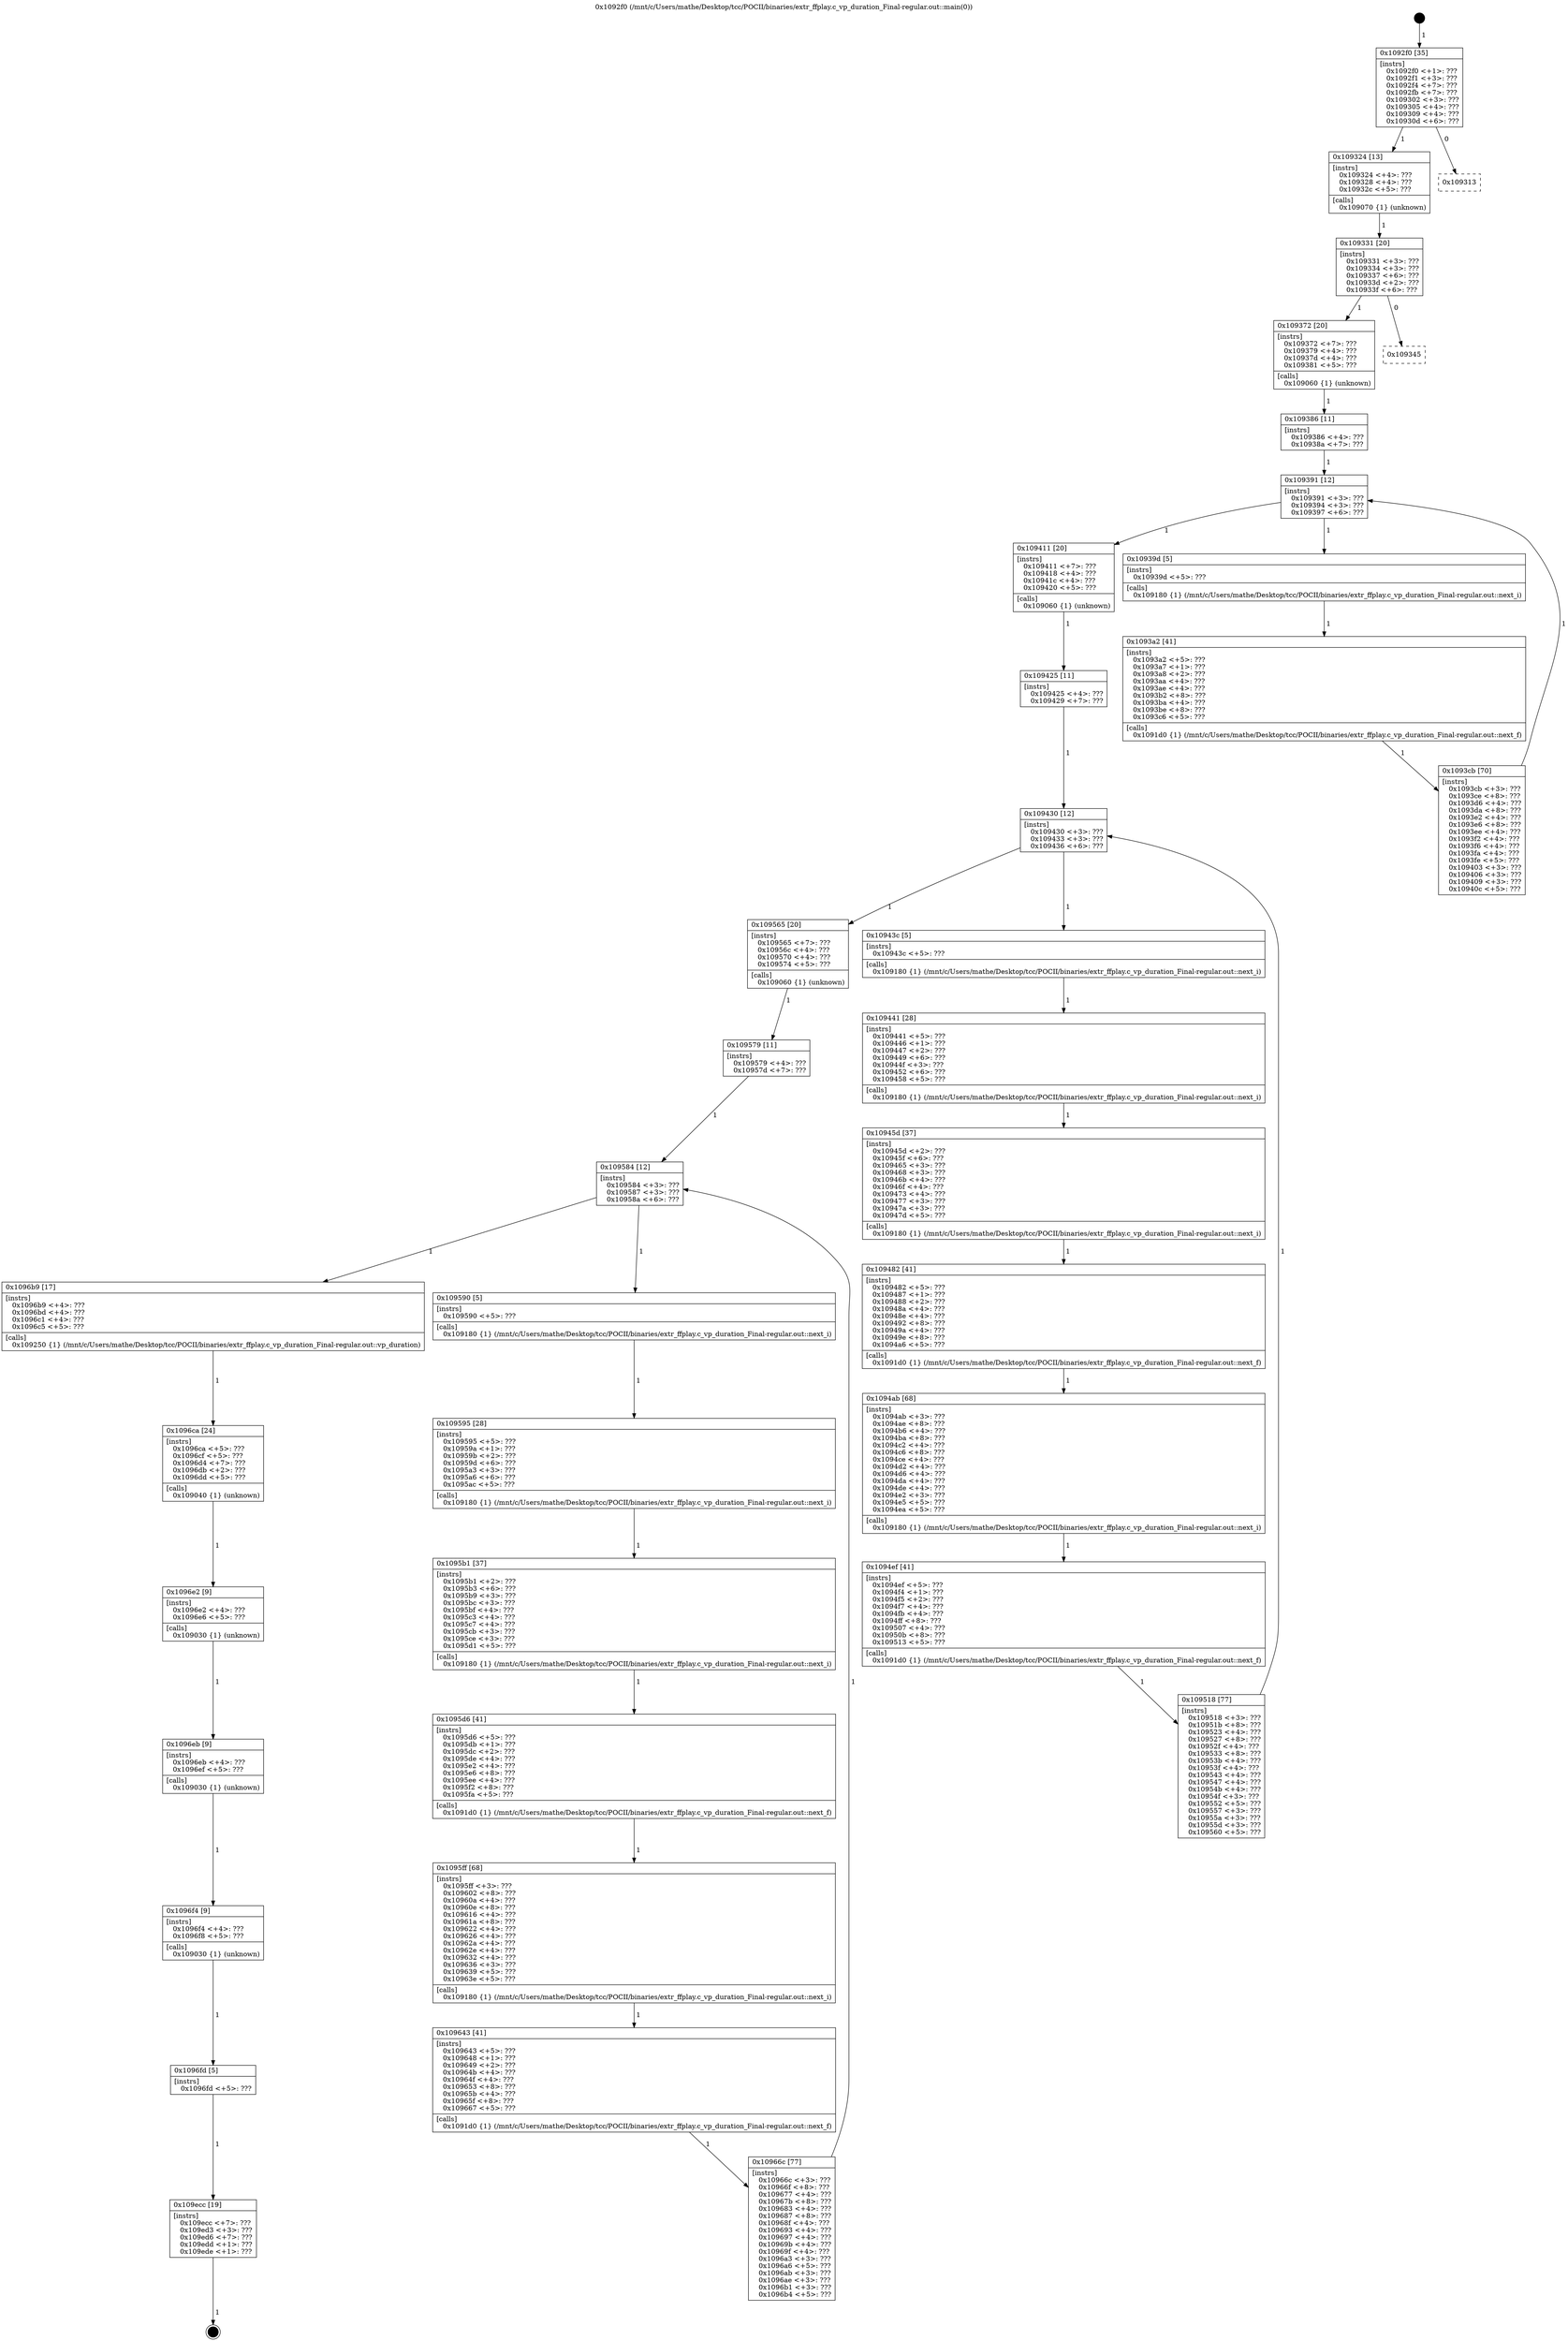 digraph "0x1092f0" {
  label = "0x1092f0 (/mnt/c/Users/mathe/Desktop/tcc/POCII/binaries/extr_ffplay.c_vp_duration_Final-regular.out::main(0))"
  labelloc = "t"
  node[shape=record]

  Entry [label="",width=0.3,height=0.3,shape=circle,fillcolor=black,style=filled]
  "0x1092f0" [label="{
     0x1092f0 [35]\l
     | [instrs]\l
     &nbsp;&nbsp;0x1092f0 \<+1\>: ???\l
     &nbsp;&nbsp;0x1092f1 \<+3\>: ???\l
     &nbsp;&nbsp;0x1092f4 \<+7\>: ???\l
     &nbsp;&nbsp;0x1092fb \<+7\>: ???\l
     &nbsp;&nbsp;0x109302 \<+3\>: ???\l
     &nbsp;&nbsp;0x109305 \<+4\>: ???\l
     &nbsp;&nbsp;0x109309 \<+4\>: ???\l
     &nbsp;&nbsp;0x10930d \<+6\>: ???\l
  }"]
  "0x109324" [label="{
     0x109324 [13]\l
     | [instrs]\l
     &nbsp;&nbsp;0x109324 \<+4\>: ???\l
     &nbsp;&nbsp;0x109328 \<+4\>: ???\l
     &nbsp;&nbsp;0x10932c \<+5\>: ???\l
     | [calls]\l
     &nbsp;&nbsp;0x109070 \{1\} (unknown)\l
  }"]
  "0x109313" [label="{
     0x109313\l
  }", style=dashed]
  "0x109331" [label="{
     0x109331 [20]\l
     | [instrs]\l
     &nbsp;&nbsp;0x109331 \<+3\>: ???\l
     &nbsp;&nbsp;0x109334 \<+3\>: ???\l
     &nbsp;&nbsp;0x109337 \<+6\>: ???\l
     &nbsp;&nbsp;0x10933d \<+2\>: ???\l
     &nbsp;&nbsp;0x10933f \<+6\>: ???\l
  }"]
  "0x109372" [label="{
     0x109372 [20]\l
     | [instrs]\l
     &nbsp;&nbsp;0x109372 \<+7\>: ???\l
     &nbsp;&nbsp;0x109379 \<+4\>: ???\l
     &nbsp;&nbsp;0x10937d \<+4\>: ???\l
     &nbsp;&nbsp;0x109381 \<+5\>: ???\l
     | [calls]\l
     &nbsp;&nbsp;0x109060 \{1\} (unknown)\l
  }"]
  "0x109345" [label="{
     0x109345\l
  }", style=dashed]
  "0x109391" [label="{
     0x109391 [12]\l
     | [instrs]\l
     &nbsp;&nbsp;0x109391 \<+3\>: ???\l
     &nbsp;&nbsp;0x109394 \<+3\>: ???\l
     &nbsp;&nbsp;0x109397 \<+6\>: ???\l
  }"]
  "0x109411" [label="{
     0x109411 [20]\l
     | [instrs]\l
     &nbsp;&nbsp;0x109411 \<+7\>: ???\l
     &nbsp;&nbsp;0x109418 \<+4\>: ???\l
     &nbsp;&nbsp;0x10941c \<+4\>: ???\l
     &nbsp;&nbsp;0x109420 \<+5\>: ???\l
     | [calls]\l
     &nbsp;&nbsp;0x109060 \{1\} (unknown)\l
  }"]
  "0x10939d" [label="{
     0x10939d [5]\l
     | [instrs]\l
     &nbsp;&nbsp;0x10939d \<+5\>: ???\l
     | [calls]\l
     &nbsp;&nbsp;0x109180 \{1\} (/mnt/c/Users/mathe/Desktop/tcc/POCII/binaries/extr_ffplay.c_vp_duration_Final-regular.out::next_i)\l
  }"]
  "0x1093a2" [label="{
     0x1093a2 [41]\l
     | [instrs]\l
     &nbsp;&nbsp;0x1093a2 \<+5\>: ???\l
     &nbsp;&nbsp;0x1093a7 \<+1\>: ???\l
     &nbsp;&nbsp;0x1093a8 \<+2\>: ???\l
     &nbsp;&nbsp;0x1093aa \<+4\>: ???\l
     &nbsp;&nbsp;0x1093ae \<+4\>: ???\l
     &nbsp;&nbsp;0x1093b2 \<+8\>: ???\l
     &nbsp;&nbsp;0x1093ba \<+4\>: ???\l
     &nbsp;&nbsp;0x1093be \<+8\>: ???\l
     &nbsp;&nbsp;0x1093c6 \<+5\>: ???\l
     | [calls]\l
     &nbsp;&nbsp;0x1091d0 \{1\} (/mnt/c/Users/mathe/Desktop/tcc/POCII/binaries/extr_ffplay.c_vp_duration_Final-regular.out::next_f)\l
  }"]
  "0x1093cb" [label="{
     0x1093cb [70]\l
     | [instrs]\l
     &nbsp;&nbsp;0x1093cb \<+3\>: ???\l
     &nbsp;&nbsp;0x1093ce \<+8\>: ???\l
     &nbsp;&nbsp;0x1093d6 \<+4\>: ???\l
     &nbsp;&nbsp;0x1093da \<+8\>: ???\l
     &nbsp;&nbsp;0x1093e2 \<+4\>: ???\l
     &nbsp;&nbsp;0x1093e6 \<+8\>: ???\l
     &nbsp;&nbsp;0x1093ee \<+4\>: ???\l
     &nbsp;&nbsp;0x1093f2 \<+4\>: ???\l
     &nbsp;&nbsp;0x1093f6 \<+4\>: ???\l
     &nbsp;&nbsp;0x1093fa \<+4\>: ???\l
     &nbsp;&nbsp;0x1093fe \<+5\>: ???\l
     &nbsp;&nbsp;0x109403 \<+3\>: ???\l
     &nbsp;&nbsp;0x109406 \<+3\>: ???\l
     &nbsp;&nbsp;0x109409 \<+3\>: ???\l
     &nbsp;&nbsp;0x10940c \<+5\>: ???\l
  }"]
  "0x109386" [label="{
     0x109386 [11]\l
     | [instrs]\l
     &nbsp;&nbsp;0x109386 \<+4\>: ???\l
     &nbsp;&nbsp;0x10938a \<+7\>: ???\l
  }"]
  "0x109430" [label="{
     0x109430 [12]\l
     | [instrs]\l
     &nbsp;&nbsp;0x109430 \<+3\>: ???\l
     &nbsp;&nbsp;0x109433 \<+3\>: ???\l
     &nbsp;&nbsp;0x109436 \<+6\>: ???\l
  }"]
  "0x109565" [label="{
     0x109565 [20]\l
     | [instrs]\l
     &nbsp;&nbsp;0x109565 \<+7\>: ???\l
     &nbsp;&nbsp;0x10956c \<+4\>: ???\l
     &nbsp;&nbsp;0x109570 \<+4\>: ???\l
     &nbsp;&nbsp;0x109574 \<+5\>: ???\l
     | [calls]\l
     &nbsp;&nbsp;0x109060 \{1\} (unknown)\l
  }"]
  "0x10943c" [label="{
     0x10943c [5]\l
     | [instrs]\l
     &nbsp;&nbsp;0x10943c \<+5\>: ???\l
     | [calls]\l
     &nbsp;&nbsp;0x109180 \{1\} (/mnt/c/Users/mathe/Desktop/tcc/POCII/binaries/extr_ffplay.c_vp_duration_Final-regular.out::next_i)\l
  }"]
  "0x109441" [label="{
     0x109441 [28]\l
     | [instrs]\l
     &nbsp;&nbsp;0x109441 \<+5\>: ???\l
     &nbsp;&nbsp;0x109446 \<+1\>: ???\l
     &nbsp;&nbsp;0x109447 \<+2\>: ???\l
     &nbsp;&nbsp;0x109449 \<+6\>: ???\l
     &nbsp;&nbsp;0x10944f \<+3\>: ???\l
     &nbsp;&nbsp;0x109452 \<+6\>: ???\l
     &nbsp;&nbsp;0x109458 \<+5\>: ???\l
     | [calls]\l
     &nbsp;&nbsp;0x109180 \{1\} (/mnt/c/Users/mathe/Desktop/tcc/POCII/binaries/extr_ffplay.c_vp_duration_Final-regular.out::next_i)\l
  }"]
  "0x10945d" [label="{
     0x10945d [37]\l
     | [instrs]\l
     &nbsp;&nbsp;0x10945d \<+2\>: ???\l
     &nbsp;&nbsp;0x10945f \<+6\>: ???\l
     &nbsp;&nbsp;0x109465 \<+3\>: ???\l
     &nbsp;&nbsp;0x109468 \<+3\>: ???\l
     &nbsp;&nbsp;0x10946b \<+4\>: ???\l
     &nbsp;&nbsp;0x10946f \<+4\>: ???\l
     &nbsp;&nbsp;0x109473 \<+4\>: ???\l
     &nbsp;&nbsp;0x109477 \<+3\>: ???\l
     &nbsp;&nbsp;0x10947a \<+3\>: ???\l
     &nbsp;&nbsp;0x10947d \<+5\>: ???\l
     | [calls]\l
     &nbsp;&nbsp;0x109180 \{1\} (/mnt/c/Users/mathe/Desktop/tcc/POCII/binaries/extr_ffplay.c_vp_duration_Final-regular.out::next_i)\l
  }"]
  "0x109482" [label="{
     0x109482 [41]\l
     | [instrs]\l
     &nbsp;&nbsp;0x109482 \<+5\>: ???\l
     &nbsp;&nbsp;0x109487 \<+1\>: ???\l
     &nbsp;&nbsp;0x109488 \<+2\>: ???\l
     &nbsp;&nbsp;0x10948a \<+4\>: ???\l
     &nbsp;&nbsp;0x10948e \<+4\>: ???\l
     &nbsp;&nbsp;0x109492 \<+8\>: ???\l
     &nbsp;&nbsp;0x10949a \<+4\>: ???\l
     &nbsp;&nbsp;0x10949e \<+8\>: ???\l
     &nbsp;&nbsp;0x1094a6 \<+5\>: ???\l
     | [calls]\l
     &nbsp;&nbsp;0x1091d0 \{1\} (/mnt/c/Users/mathe/Desktop/tcc/POCII/binaries/extr_ffplay.c_vp_duration_Final-regular.out::next_f)\l
  }"]
  "0x1094ab" [label="{
     0x1094ab [68]\l
     | [instrs]\l
     &nbsp;&nbsp;0x1094ab \<+3\>: ???\l
     &nbsp;&nbsp;0x1094ae \<+8\>: ???\l
     &nbsp;&nbsp;0x1094b6 \<+4\>: ???\l
     &nbsp;&nbsp;0x1094ba \<+8\>: ???\l
     &nbsp;&nbsp;0x1094c2 \<+4\>: ???\l
     &nbsp;&nbsp;0x1094c6 \<+8\>: ???\l
     &nbsp;&nbsp;0x1094ce \<+4\>: ???\l
     &nbsp;&nbsp;0x1094d2 \<+4\>: ???\l
     &nbsp;&nbsp;0x1094d6 \<+4\>: ???\l
     &nbsp;&nbsp;0x1094da \<+4\>: ???\l
     &nbsp;&nbsp;0x1094de \<+4\>: ???\l
     &nbsp;&nbsp;0x1094e2 \<+3\>: ???\l
     &nbsp;&nbsp;0x1094e5 \<+5\>: ???\l
     &nbsp;&nbsp;0x1094ea \<+5\>: ???\l
     | [calls]\l
     &nbsp;&nbsp;0x109180 \{1\} (/mnt/c/Users/mathe/Desktop/tcc/POCII/binaries/extr_ffplay.c_vp_duration_Final-regular.out::next_i)\l
  }"]
  "0x1094ef" [label="{
     0x1094ef [41]\l
     | [instrs]\l
     &nbsp;&nbsp;0x1094ef \<+5\>: ???\l
     &nbsp;&nbsp;0x1094f4 \<+1\>: ???\l
     &nbsp;&nbsp;0x1094f5 \<+2\>: ???\l
     &nbsp;&nbsp;0x1094f7 \<+4\>: ???\l
     &nbsp;&nbsp;0x1094fb \<+4\>: ???\l
     &nbsp;&nbsp;0x1094ff \<+8\>: ???\l
     &nbsp;&nbsp;0x109507 \<+4\>: ???\l
     &nbsp;&nbsp;0x10950b \<+8\>: ???\l
     &nbsp;&nbsp;0x109513 \<+5\>: ???\l
     | [calls]\l
     &nbsp;&nbsp;0x1091d0 \{1\} (/mnt/c/Users/mathe/Desktop/tcc/POCII/binaries/extr_ffplay.c_vp_duration_Final-regular.out::next_f)\l
  }"]
  "0x109518" [label="{
     0x109518 [77]\l
     | [instrs]\l
     &nbsp;&nbsp;0x109518 \<+3\>: ???\l
     &nbsp;&nbsp;0x10951b \<+8\>: ???\l
     &nbsp;&nbsp;0x109523 \<+4\>: ???\l
     &nbsp;&nbsp;0x109527 \<+8\>: ???\l
     &nbsp;&nbsp;0x10952f \<+4\>: ???\l
     &nbsp;&nbsp;0x109533 \<+8\>: ???\l
     &nbsp;&nbsp;0x10953b \<+4\>: ???\l
     &nbsp;&nbsp;0x10953f \<+4\>: ???\l
     &nbsp;&nbsp;0x109543 \<+4\>: ???\l
     &nbsp;&nbsp;0x109547 \<+4\>: ???\l
     &nbsp;&nbsp;0x10954b \<+4\>: ???\l
     &nbsp;&nbsp;0x10954f \<+3\>: ???\l
     &nbsp;&nbsp;0x109552 \<+5\>: ???\l
     &nbsp;&nbsp;0x109557 \<+3\>: ???\l
     &nbsp;&nbsp;0x10955a \<+3\>: ???\l
     &nbsp;&nbsp;0x10955d \<+3\>: ???\l
     &nbsp;&nbsp;0x109560 \<+5\>: ???\l
  }"]
  "0x109425" [label="{
     0x109425 [11]\l
     | [instrs]\l
     &nbsp;&nbsp;0x109425 \<+4\>: ???\l
     &nbsp;&nbsp;0x109429 \<+7\>: ???\l
  }"]
  "0x109584" [label="{
     0x109584 [12]\l
     | [instrs]\l
     &nbsp;&nbsp;0x109584 \<+3\>: ???\l
     &nbsp;&nbsp;0x109587 \<+3\>: ???\l
     &nbsp;&nbsp;0x10958a \<+6\>: ???\l
  }"]
  "0x1096b9" [label="{
     0x1096b9 [17]\l
     | [instrs]\l
     &nbsp;&nbsp;0x1096b9 \<+4\>: ???\l
     &nbsp;&nbsp;0x1096bd \<+4\>: ???\l
     &nbsp;&nbsp;0x1096c1 \<+4\>: ???\l
     &nbsp;&nbsp;0x1096c5 \<+5\>: ???\l
     | [calls]\l
     &nbsp;&nbsp;0x109250 \{1\} (/mnt/c/Users/mathe/Desktop/tcc/POCII/binaries/extr_ffplay.c_vp_duration_Final-regular.out::vp_duration)\l
  }"]
  "0x109590" [label="{
     0x109590 [5]\l
     | [instrs]\l
     &nbsp;&nbsp;0x109590 \<+5\>: ???\l
     | [calls]\l
     &nbsp;&nbsp;0x109180 \{1\} (/mnt/c/Users/mathe/Desktop/tcc/POCII/binaries/extr_ffplay.c_vp_duration_Final-regular.out::next_i)\l
  }"]
  "0x109595" [label="{
     0x109595 [28]\l
     | [instrs]\l
     &nbsp;&nbsp;0x109595 \<+5\>: ???\l
     &nbsp;&nbsp;0x10959a \<+1\>: ???\l
     &nbsp;&nbsp;0x10959b \<+2\>: ???\l
     &nbsp;&nbsp;0x10959d \<+6\>: ???\l
     &nbsp;&nbsp;0x1095a3 \<+3\>: ???\l
     &nbsp;&nbsp;0x1095a6 \<+6\>: ???\l
     &nbsp;&nbsp;0x1095ac \<+5\>: ???\l
     | [calls]\l
     &nbsp;&nbsp;0x109180 \{1\} (/mnt/c/Users/mathe/Desktop/tcc/POCII/binaries/extr_ffplay.c_vp_duration_Final-regular.out::next_i)\l
  }"]
  "0x1095b1" [label="{
     0x1095b1 [37]\l
     | [instrs]\l
     &nbsp;&nbsp;0x1095b1 \<+2\>: ???\l
     &nbsp;&nbsp;0x1095b3 \<+6\>: ???\l
     &nbsp;&nbsp;0x1095b9 \<+3\>: ???\l
     &nbsp;&nbsp;0x1095bc \<+3\>: ???\l
     &nbsp;&nbsp;0x1095bf \<+4\>: ???\l
     &nbsp;&nbsp;0x1095c3 \<+4\>: ???\l
     &nbsp;&nbsp;0x1095c7 \<+4\>: ???\l
     &nbsp;&nbsp;0x1095cb \<+3\>: ???\l
     &nbsp;&nbsp;0x1095ce \<+3\>: ???\l
     &nbsp;&nbsp;0x1095d1 \<+5\>: ???\l
     | [calls]\l
     &nbsp;&nbsp;0x109180 \{1\} (/mnt/c/Users/mathe/Desktop/tcc/POCII/binaries/extr_ffplay.c_vp_duration_Final-regular.out::next_i)\l
  }"]
  "0x1095d6" [label="{
     0x1095d6 [41]\l
     | [instrs]\l
     &nbsp;&nbsp;0x1095d6 \<+5\>: ???\l
     &nbsp;&nbsp;0x1095db \<+1\>: ???\l
     &nbsp;&nbsp;0x1095dc \<+2\>: ???\l
     &nbsp;&nbsp;0x1095de \<+4\>: ???\l
     &nbsp;&nbsp;0x1095e2 \<+4\>: ???\l
     &nbsp;&nbsp;0x1095e6 \<+8\>: ???\l
     &nbsp;&nbsp;0x1095ee \<+4\>: ???\l
     &nbsp;&nbsp;0x1095f2 \<+8\>: ???\l
     &nbsp;&nbsp;0x1095fa \<+5\>: ???\l
     | [calls]\l
     &nbsp;&nbsp;0x1091d0 \{1\} (/mnt/c/Users/mathe/Desktop/tcc/POCII/binaries/extr_ffplay.c_vp_duration_Final-regular.out::next_f)\l
  }"]
  "0x1095ff" [label="{
     0x1095ff [68]\l
     | [instrs]\l
     &nbsp;&nbsp;0x1095ff \<+3\>: ???\l
     &nbsp;&nbsp;0x109602 \<+8\>: ???\l
     &nbsp;&nbsp;0x10960a \<+4\>: ???\l
     &nbsp;&nbsp;0x10960e \<+8\>: ???\l
     &nbsp;&nbsp;0x109616 \<+4\>: ???\l
     &nbsp;&nbsp;0x10961a \<+8\>: ???\l
     &nbsp;&nbsp;0x109622 \<+4\>: ???\l
     &nbsp;&nbsp;0x109626 \<+4\>: ???\l
     &nbsp;&nbsp;0x10962a \<+4\>: ???\l
     &nbsp;&nbsp;0x10962e \<+4\>: ???\l
     &nbsp;&nbsp;0x109632 \<+4\>: ???\l
     &nbsp;&nbsp;0x109636 \<+3\>: ???\l
     &nbsp;&nbsp;0x109639 \<+5\>: ???\l
     &nbsp;&nbsp;0x10963e \<+5\>: ???\l
     | [calls]\l
     &nbsp;&nbsp;0x109180 \{1\} (/mnt/c/Users/mathe/Desktop/tcc/POCII/binaries/extr_ffplay.c_vp_duration_Final-regular.out::next_i)\l
  }"]
  "0x109643" [label="{
     0x109643 [41]\l
     | [instrs]\l
     &nbsp;&nbsp;0x109643 \<+5\>: ???\l
     &nbsp;&nbsp;0x109648 \<+1\>: ???\l
     &nbsp;&nbsp;0x109649 \<+2\>: ???\l
     &nbsp;&nbsp;0x10964b \<+4\>: ???\l
     &nbsp;&nbsp;0x10964f \<+4\>: ???\l
     &nbsp;&nbsp;0x109653 \<+8\>: ???\l
     &nbsp;&nbsp;0x10965b \<+4\>: ???\l
     &nbsp;&nbsp;0x10965f \<+8\>: ???\l
     &nbsp;&nbsp;0x109667 \<+5\>: ???\l
     | [calls]\l
     &nbsp;&nbsp;0x1091d0 \{1\} (/mnt/c/Users/mathe/Desktop/tcc/POCII/binaries/extr_ffplay.c_vp_duration_Final-regular.out::next_f)\l
  }"]
  "0x10966c" [label="{
     0x10966c [77]\l
     | [instrs]\l
     &nbsp;&nbsp;0x10966c \<+3\>: ???\l
     &nbsp;&nbsp;0x10966f \<+8\>: ???\l
     &nbsp;&nbsp;0x109677 \<+4\>: ???\l
     &nbsp;&nbsp;0x10967b \<+8\>: ???\l
     &nbsp;&nbsp;0x109683 \<+4\>: ???\l
     &nbsp;&nbsp;0x109687 \<+8\>: ???\l
     &nbsp;&nbsp;0x10968f \<+4\>: ???\l
     &nbsp;&nbsp;0x109693 \<+4\>: ???\l
     &nbsp;&nbsp;0x109697 \<+4\>: ???\l
     &nbsp;&nbsp;0x10969b \<+4\>: ???\l
     &nbsp;&nbsp;0x10969f \<+4\>: ???\l
     &nbsp;&nbsp;0x1096a3 \<+3\>: ???\l
     &nbsp;&nbsp;0x1096a6 \<+5\>: ???\l
     &nbsp;&nbsp;0x1096ab \<+3\>: ???\l
     &nbsp;&nbsp;0x1096ae \<+3\>: ???\l
     &nbsp;&nbsp;0x1096b1 \<+3\>: ???\l
     &nbsp;&nbsp;0x1096b4 \<+5\>: ???\l
  }"]
  "0x109579" [label="{
     0x109579 [11]\l
     | [instrs]\l
     &nbsp;&nbsp;0x109579 \<+4\>: ???\l
     &nbsp;&nbsp;0x10957d \<+7\>: ???\l
  }"]
  "0x1096ca" [label="{
     0x1096ca [24]\l
     | [instrs]\l
     &nbsp;&nbsp;0x1096ca \<+5\>: ???\l
     &nbsp;&nbsp;0x1096cf \<+5\>: ???\l
     &nbsp;&nbsp;0x1096d4 \<+7\>: ???\l
     &nbsp;&nbsp;0x1096db \<+2\>: ???\l
     &nbsp;&nbsp;0x1096dd \<+5\>: ???\l
     | [calls]\l
     &nbsp;&nbsp;0x109040 \{1\} (unknown)\l
  }"]
  "0x1096e2" [label="{
     0x1096e2 [9]\l
     | [instrs]\l
     &nbsp;&nbsp;0x1096e2 \<+4\>: ???\l
     &nbsp;&nbsp;0x1096e6 \<+5\>: ???\l
     | [calls]\l
     &nbsp;&nbsp;0x109030 \{1\} (unknown)\l
  }"]
  "0x1096eb" [label="{
     0x1096eb [9]\l
     | [instrs]\l
     &nbsp;&nbsp;0x1096eb \<+4\>: ???\l
     &nbsp;&nbsp;0x1096ef \<+5\>: ???\l
     | [calls]\l
     &nbsp;&nbsp;0x109030 \{1\} (unknown)\l
  }"]
  "0x1096f4" [label="{
     0x1096f4 [9]\l
     | [instrs]\l
     &nbsp;&nbsp;0x1096f4 \<+4\>: ???\l
     &nbsp;&nbsp;0x1096f8 \<+5\>: ???\l
     | [calls]\l
     &nbsp;&nbsp;0x109030 \{1\} (unknown)\l
  }"]
  "0x1096fd" [label="{
     0x1096fd [5]\l
     | [instrs]\l
     &nbsp;&nbsp;0x1096fd \<+5\>: ???\l
  }"]
  "0x109ecc" [label="{
     0x109ecc [19]\l
     | [instrs]\l
     &nbsp;&nbsp;0x109ecc \<+7\>: ???\l
     &nbsp;&nbsp;0x109ed3 \<+3\>: ???\l
     &nbsp;&nbsp;0x109ed6 \<+7\>: ???\l
     &nbsp;&nbsp;0x109edd \<+1\>: ???\l
     &nbsp;&nbsp;0x109ede \<+1\>: ???\l
  }"]
  Exit [label="",width=0.3,height=0.3,shape=circle,fillcolor=black,style=filled,peripheries=2]
  Entry -> "0x1092f0" [label=" 1"]
  "0x1092f0" -> "0x109324" [label=" 1"]
  "0x1092f0" -> "0x109313" [label=" 0"]
  "0x109324" -> "0x109331" [label=" 1"]
  "0x109331" -> "0x109372" [label=" 1"]
  "0x109331" -> "0x109345" [label=" 0"]
  "0x109372" -> "0x109386" [label=" 1"]
  "0x109391" -> "0x109411" [label=" 1"]
  "0x109391" -> "0x10939d" [label=" 1"]
  "0x10939d" -> "0x1093a2" [label=" 1"]
  "0x1093a2" -> "0x1093cb" [label=" 1"]
  "0x109386" -> "0x109391" [label=" 1"]
  "0x1093cb" -> "0x109391" [label=" 1"]
  "0x109411" -> "0x109425" [label=" 1"]
  "0x109430" -> "0x109565" [label=" 1"]
  "0x109430" -> "0x10943c" [label=" 1"]
  "0x10943c" -> "0x109441" [label=" 1"]
  "0x109441" -> "0x10945d" [label=" 1"]
  "0x10945d" -> "0x109482" [label=" 1"]
  "0x109482" -> "0x1094ab" [label=" 1"]
  "0x1094ab" -> "0x1094ef" [label=" 1"]
  "0x1094ef" -> "0x109518" [label=" 1"]
  "0x109425" -> "0x109430" [label=" 1"]
  "0x109518" -> "0x109430" [label=" 1"]
  "0x109565" -> "0x109579" [label=" 1"]
  "0x109584" -> "0x1096b9" [label=" 1"]
  "0x109584" -> "0x109590" [label=" 1"]
  "0x109590" -> "0x109595" [label=" 1"]
  "0x109595" -> "0x1095b1" [label=" 1"]
  "0x1095b1" -> "0x1095d6" [label=" 1"]
  "0x1095d6" -> "0x1095ff" [label=" 1"]
  "0x1095ff" -> "0x109643" [label=" 1"]
  "0x109643" -> "0x10966c" [label=" 1"]
  "0x109579" -> "0x109584" [label=" 1"]
  "0x10966c" -> "0x109584" [label=" 1"]
  "0x1096b9" -> "0x1096ca" [label=" 1"]
  "0x1096ca" -> "0x1096e2" [label=" 1"]
  "0x1096e2" -> "0x1096eb" [label=" 1"]
  "0x1096eb" -> "0x1096f4" [label=" 1"]
  "0x1096f4" -> "0x1096fd" [label=" 1"]
  "0x1096fd" -> "0x109ecc" [label=" 1"]
  "0x109ecc" -> Exit [label=" 1"]
}

